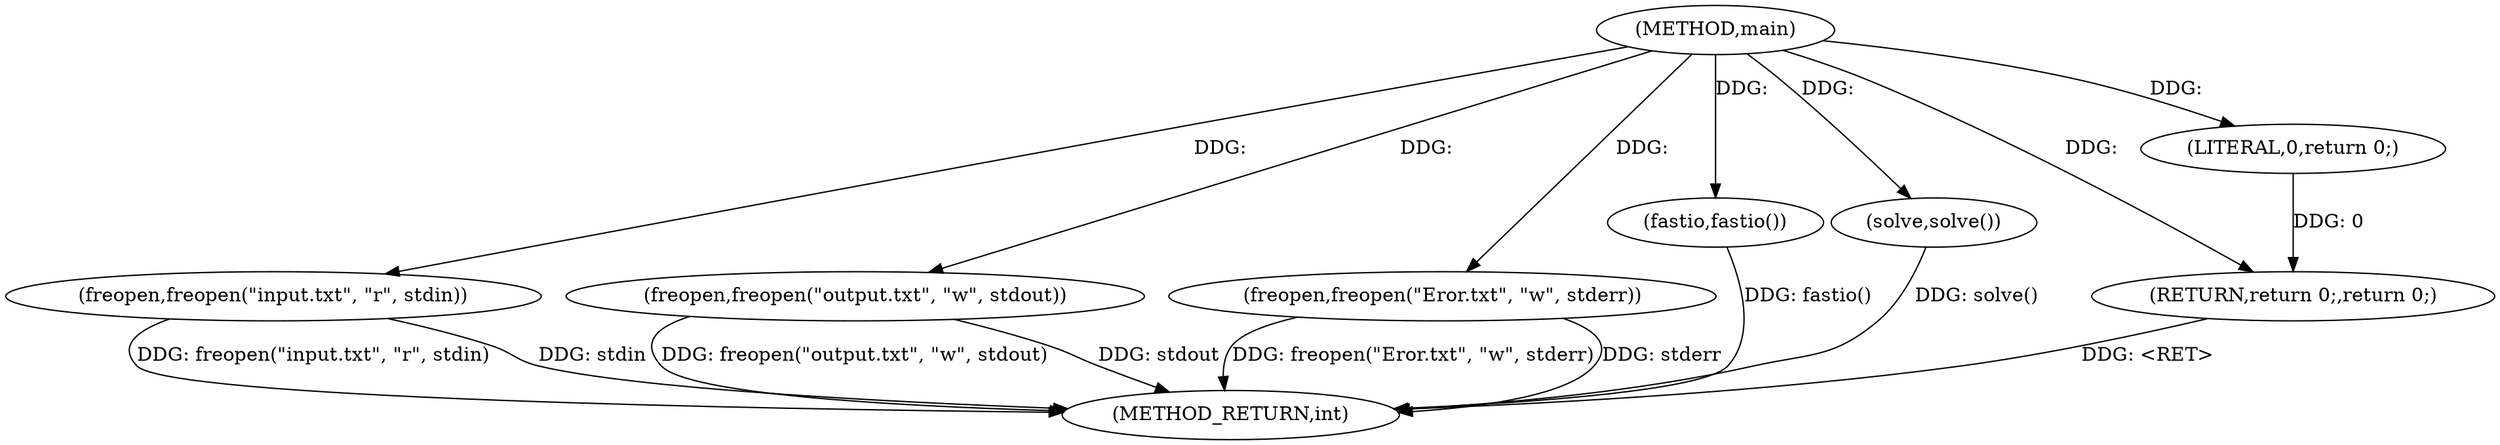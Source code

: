 digraph "main" {  
"1000443" [label = "(METHOD,main)" ]
"1000461" [label = "(METHOD_RETURN,int)" ]
"1000445" [label = "(freopen,freopen(\"input.txt\", \"r\", stdin))" ]
"1000449" [label = "(freopen,freopen(\"output.txt\", \"w\", stdout))" ]
"1000453" [label = "(freopen,freopen(\"Eror.txt\", \"w\", stderr))" ]
"1000457" [label = "(fastio,fastio())" ]
"1000458" [label = "(solve,solve())" ]
"1000459" [label = "(RETURN,return 0;,return 0;)" ]
"1000460" [label = "(LITERAL,0,return 0;)" ]
  "1000459" -> "1000461"  [ label = "DDG: <RET>"] 
  "1000445" -> "1000461"  [ label = "DDG: freopen(\"input.txt\", \"r\", stdin)"] 
  "1000449" -> "1000461"  [ label = "DDG: freopen(\"output.txt\", \"w\", stdout)"] 
  "1000453" -> "1000461"  [ label = "DDG: freopen(\"Eror.txt\", \"w\", stderr)"] 
  "1000457" -> "1000461"  [ label = "DDG: fastio()"] 
  "1000458" -> "1000461"  [ label = "DDG: solve()"] 
  "1000445" -> "1000461"  [ label = "DDG: stdin"] 
  "1000449" -> "1000461"  [ label = "DDG: stdout"] 
  "1000453" -> "1000461"  [ label = "DDG: stderr"] 
  "1000443" -> "1000457"  [ label = "DDG: "] 
  "1000443" -> "1000458"  [ label = "DDG: "] 
  "1000460" -> "1000459"  [ label = "DDG: 0"] 
  "1000443" -> "1000459"  [ label = "DDG: "] 
  "1000443" -> "1000445"  [ label = "DDG: "] 
  "1000443" -> "1000449"  [ label = "DDG: "] 
  "1000443" -> "1000453"  [ label = "DDG: "] 
  "1000443" -> "1000460"  [ label = "DDG: "] 
}
